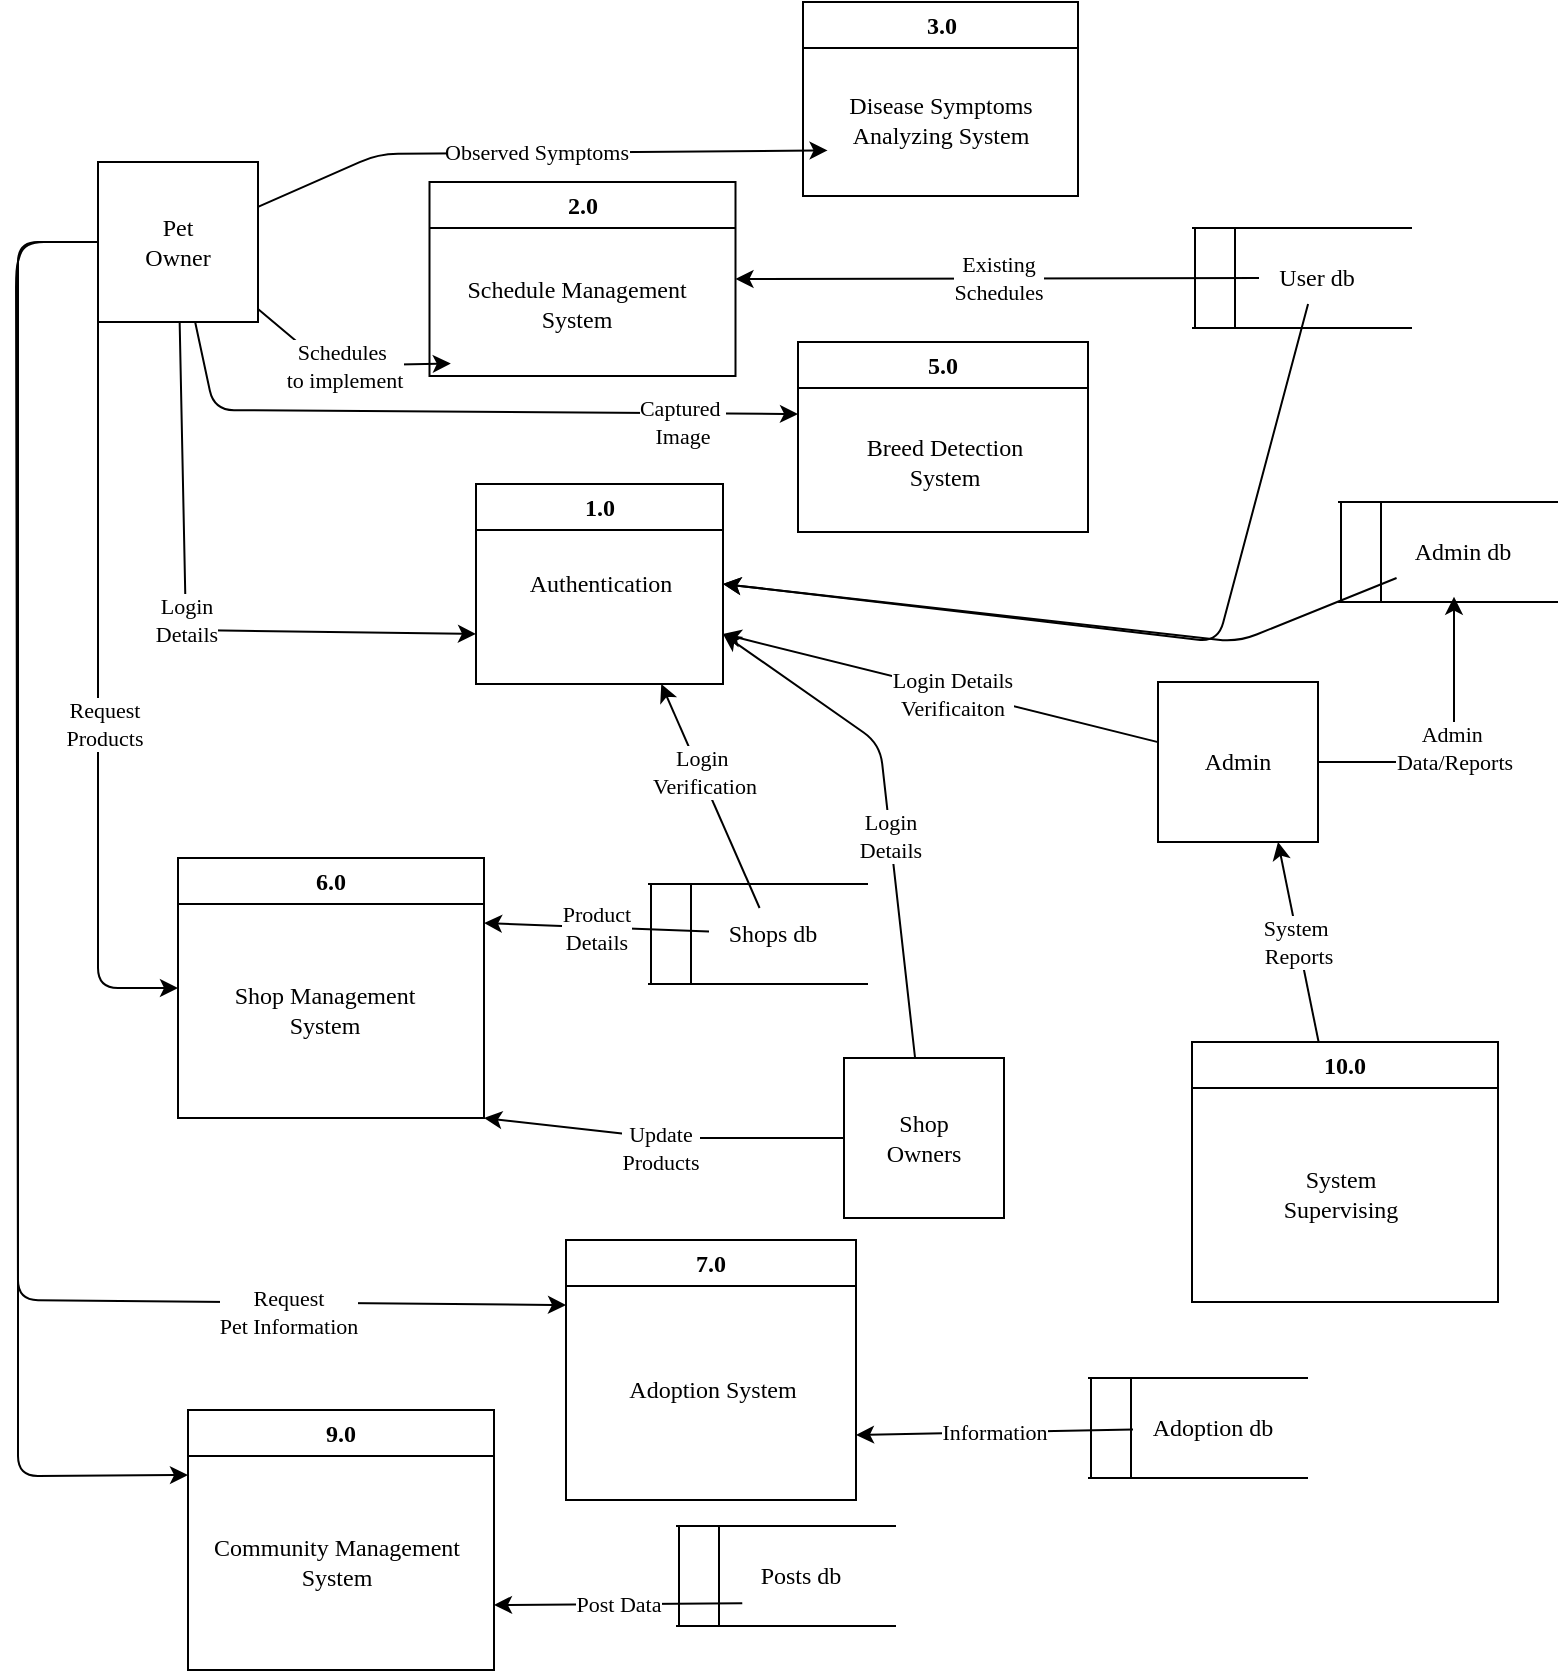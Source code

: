 <mxfile>
    <diagram id="eVHUcV3mgXNlmLgi5l71" name="Page-1">
        <mxGraphModel dx="390" dy="288" grid="0" gridSize="10" guides="0" tooltips="1" connect="0" arrows="0" fold="1" page="1" pageScale="1" pageWidth="850" pageHeight="1100" math="0" shadow="0">
            <root>
                <mxCell id="0"/>
                <mxCell id="1" parent="0"/>
                <mxCell id="19" value="1.0" style="swimlane;whiteSpace=wrap;html=1;movable=1;resizable=1;rotatable=1;deletable=1;editable=1;connectable=1;fontFamily=Times New Roman;" parent="1" vertex="1">
                    <mxGeometry x="274" y="374" width="123.5" height="100" as="geometry"/>
                </mxCell>
                <mxCell id="20" value="Authentication" style="text;html=1;align=center;verticalAlign=middle;resizable=1;points=[];autosize=1;strokeColor=none;fillColor=none;movable=1;rotatable=1;deletable=1;editable=1;connectable=1;fontFamily=Times New Roman;" parent="19" vertex="1">
                    <mxGeometry x="17.75" y="37" width="89" height="26" as="geometry"/>
                </mxCell>
                <mxCell id="21" value="5.0" style="swimlane;whiteSpace=wrap;html=1;movable=1;resizable=1;rotatable=1;deletable=1;editable=1;connectable=1;fontFamily=Times New Roman;" parent="1" vertex="1">
                    <mxGeometry x="435" y="303" width="145" height="95" as="geometry"/>
                </mxCell>
                <mxCell id="22" value="Breed Detection &lt;br&gt;System" style="text;html=1;align=center;verticalAlign=middle;resizable=1;points=[];autosize=1;strokeColor=none;fillColor=none;movable=1;rotatable=1;deletable=1;editable=1;connectable=1;fontFamily=Times New Roman;" parent="21" vertex="1">
                    <mxGeometry x="25" y="39" width="96" height="41" as="geometry"/>
                </mxCell>
                <mxCell id="23" value="7.0" style="swimlane;whiteSpace=wrap;html=1;movable=1;resizable=1;rotatable=1;deletable=1;editable=1;connectable=1;fontFamily=Times New Roman;" parent="1" vertex="1">
                    <mxGeometry x="319" y="752" width="145" height="130" as="geometry"/>
                </mxCell>
                <mxCell id="24" value="Adoption System" style="text;html=1;align=center;verticalAlign=middle;resizable=1;points=[];autosize=1;strokeColor=none;fillColor=none;movable=1;rotatable=1;deletable=1;editable=1;connectable=1;fontFamily=Times New Roman;" parent="23" vertex="1">
                    <mxGeometry x="22" y="62" width="102" height="26" as="geometry"/>
                </mxCell>
                <mxCell id="29" value="9.0" style="swimlane;whiteSpace=wrap;html=1;movable=1;resizable=1;rotatable=1;deletable=1;editable=1;connectable=1;fontFamily=Times New Roman;" parent="1" vertex="1">
                    <mxGeometry x="130" y="837" width="153" height="130" as="geometry"/>
                </mxCell>
                <mxCell id="30" value="Community Management &lt;br&gt;System" style="text;html=1;align=center;verticalAlign=middle;resizable=1;points=[];autosize=1;strokeColor=none;fillColor=none;movable=1;rotatable=1;deletable=1;editable=1;connectable=1;fontFamily=Times New Roman;" parent="29" vertex="1">
                    <mxGeometry x="3" y="55" width="141" height="41" as="geometry"/>
                </mxCell>
                <mxCell id="31" value="3.0" style="swimlane;whiteSpace=wrap;html=1;movable=1;resizable=1;rotatable=1;deletable=1;editable=1;connectable=1;fontFamily=Times New Roman;" parent="1" vertex="1">
                    <mxGeometry x="437.5" y="133" width="137.5" height="97" as="geometry"/>
                </mxCell>
                <mxCell id="32" value="Disease Symptoms &lt;br&gt;Analyzing System" style="text;html=1;align=center;verticalAlign=middle;resizable=1;points=[];autosize=1;strokeColor=none;fillColor=none;movable=1;rotatable=1;deletable=1;editable=1;connectable=1;fontFamily=Times New Roman;" parent="31" vertex="1">
                    <mxGeometry x="13.5" y="38" width="110" height="41" as="geometry"/>
                </mxCell>
                <mxCell id="33" value="2.0" style="swimlane;whiteSpace=wrap;html=1;movable=1;resizable=1;rotatable=1;deletable=1;editable=1;connectable=1;fontFamily=Times New Roman;startSize=23;" parent="1" vertex="1">
                    <mxGeometry x="250.75" y="223" width="153" height="97" as="geometry">
                        <mxRectangle x="117" y="220" width="60" height="30" as="alternateBounds"/>
                    </mxGeometry>
                </mxCell>
                <mxCell id="34" value="Schedule Management &lt;br&gt;System" style="text;html=1;align=center;verticalAlign=middle;resizable=1;points=[];autosize=1;strokeColor=none;fillColor=none;movable=1;rotatable=1;deletable=1;editable=1;connectable=1;fontFamily=Times New Roman;" parent="33" vertex="1">
                    <mxGeometry x="9" y="40" width="128" height="41" as="geometry"/>
                </mxCell>
                <mxCell id="91" value="Login &lt;br&gt;Details" style="edgeStyle=none;html=1;entryX=0;entryY=0.75;entryDx=0;entryDy=0;fontFamily=Times New Roman;" parent="1" source="35" target="19" edge="1">
                    <mxGeometry relative="1" as="geometry">
                        <Array as="points">
                            <mxPoint x="129" y="447"/>
                        </Array>
                    </mxGeometry>
                </mxCell>
                <mxCell id="92" value="Schedules&amp;nbsp;&lt;br&gt;to implement" style="edgeStyle=none;html=1;entryX=0.013;entryY=1.238;entryDx=0;entryDy=0;entryPerimeter=0;fontFamily=Times New Roman;" parent="1" source="35" target="34" edge="1">
                    <mxGeometry relative="1" as="geometry">
                        <Array as="points">
                            <mxPoint x="199" y="315"/>
                        </Array>
                    </mxGeometry>
                </mxCell>
                <mxCell id="95" value="Observed Symptoms" style="edgeStyle=none;html=1;entryX=-0.011;entryY=0.883;entryDx=0;entryDy=0;entryPerimeter=0;fontFamily=Times New Roman;" parent="1" source="35" target="32" edge="1">
                    <mxGeometry relative="1" as="geometry">
                        <mxPoint x="431" y="212" as="targetPoint"/>
                        <Array as="points">
                            <mxPoint x="225" y="209"/>
                        </Array>
                    </mxGeometry>
                </mxCell>
                <mxCell id="96" value="Captured&amp;nbsp;&lt;br&gt;Image" style="edgeStyle=none;html=1;fontFamily=Times New Roman;" parent="1" source="35" edge="1">
                    <mxGeometry x="0.666" y="-4" relative="1" as="geometry">
                        <mxPoint x="435" y="339" as="targetPoint"/>
                        <Array as="points">
                            <mxPoint x="143" y="337"/>
                        </Array>
                        <mxPoint x="-1" as="offset"/>
                    </mxGeometry>
                </mxCell>
                <mxCell id="114" value="Request &lt;br&gt;Products" style="edgeStyle=none;html=1;entryX=0;entryY=0.5;entryDx=0;entryDy=0;exitX=0;exitY=1;exitDx=0;exitDy=0;fontFamily=Times New Roman;" parent="1" source="35" target="107" edge="1">
                    <mxGeometry x="0.078" y="3" relative="1" as="geometry">
                        <Array as="points">
                            <mxPoint x="85" y="626"/>
                        </Array>
                        <mxPoint as="offset"/>
                    </mxGeometry>
                </mxCell>
                <mxCell id="35" value="Pet&lt;br&gt;Owner" style="whiteSpace=wrap;html=1;aspect=fixed;fontFamily=Times New Roman;" parent="1" vertex="1">
                    <mxGeometry x="85" y="213" width="80" height="80" as="geometry"/>
                </mxCell>
                <mxCell id="125" style="edgeStyle=none;html=1;entryX=1;entryY=0.75;entryDx=0;entryDy=0;fontFamily=Times New Roman;" parent="1" source="38" target="19" edge="1">
                    <mxGeometry relative="1" as="geometry">
                        <mxPoint x="405" y="503.0" as="targetPoint"/>
                        <Array as="points">
                            <mxPoint x="476" y="504"/>
                        </Array>
                    </mxGeometry>
                </mxCell>
                <mxCell id="137" value="Update &lt;br&gt;Products" style="edgeStyle=none;html=1;entryX=1;entryY=1;entryDx=0;entryDy=0;fontFamily=Times New Roman;" parent="1" source="38" target="107" edge="1">
                    <mxGeometry x="0.007" y="5" relative="1" as="geometry">
                        <Array as="points">
                            <mxPoint x="367" y="701"/>
                        </Array>
                        <mxPoint as="offset"/>
                    </mxGeometry>
                </mxCell>
                <mxCell id="38" value="Shop &lt;br&gt;Owners" style="whiteSpace=wrap;html=1;aspect=fixed;fontFamily=Times New Roman;" parent="1" vertex="1">
                    <mxGeometry x="458" y="661" width="80" height="80" as="geometry"/>
                </mxCell>
                <mxCell id="124" value="Login &lt;br&gt;Details" style="edgeStyle=none;html=1;entryX=1;entryY=0.75;entryDx=0;entryDy=0;fontFamily=Times New Roman;" parent="1" source="39" target="19" edge="1">
                    <mxGeometry x="0.06" y="77" relative="1" as="geometry">
                        <mxPoint y="1" as="offset"/>
                    </mxGeometry>
                </mxCell>
                <mxCell id="131" value="Admin&amp;nbsp;&lt;br&gt;Data/Reports" style="edgeStyle=none;html=1;entryX=0.447;entryY=1.36;entryDx=0;entryDy=0;entryPerimeter=0;fontFamily=Times New Roman;" parent="1" source="39" target="53" edge="1">
                    <mxGeometry relative="1" as="geometry">
                        <Array as="points">
                            <mxPoint x="763" y="513"/>
                        </Array>
                    </mxGeometry>
                </mxCell>
                <mxCell id="39" value="Admin" style="whiteSpace=wrap;html=1;aspect=fixed;fontFamily=Times New Roman;" parent="1" vertex="1">
                    <mxGeometry x="615" y="473" width="80" height="80" as="geometry"/>
                </mxCell>
                <mxCell id="47" value="" style="group;fontFamily=Times New Roman;" parent="1" vertex="1" connectable="0">
                    <mxGeometry x="632" y="246" width="110" height="50" as="geometry"/>
                </mxCell>
                <mxCell id="41" value="" style="endArrow=none;html=1;fontFamily=Times New Roman;" parent="47" edge="1">
                    <mxGeometry width="50" height="50" relative="1" as="geometry">
                        <mxPoint as="sourcePoint"/>
                        <mxPoint x="110" as="targetPoint"/>
                    </mxGeometry>
                </mxCell>
                <mxCell id="42" value="" style="endArrow=none;html=1;fontFamily=Times New Roman;" parent="47" edge="1">
                    <mxGeometry width="50" height="50" relative="1" as="geometry">
                        <mxPoint y="50" as="sourcePoint"/>
                        <mxPoint x="110" y="50" as="targetPoint"/>
                    </mxGeometry>
                </mxCell>
                <mxCell id="43" value="" style="endArrow=none;html=1;fontFamily=Times New Roman;" parent="47" edge="1">
                    <mxGeometry width="50" height="50" relative="1" as="geometry">
                        <mxPoint x="1.5" y="50" as="sourcePoint"/>
                        <mxPoint x="1.5" as="targetPoint"/>
                    </mxGeometry>
                </mxCell>
                <mxCell id="44" value="" style="endArrow=none;html=1;fontFamily=Times New Roman;" parent="47" edge="1">
                    <mxGeometry width="50" height="50" relative="1" as="geometry">
                        <mxPoint x="21.5" y="50" as="sourcePoint"/>
                        <mxPoint x="21.5" as="targetPoint"/>
                    </mxGeometry>
                </mxCell>
                <mxCell id="45" value="User db" style="text;html=1;align=center;verticalAlign=middle;resizable=0;points=[];autosize=1;strokeColor=none;fillColor=none;fontFamily=Times New Roman;" parent="47" vertex="1">
                    <mxGeometry x="33.5" y="12" width="56" height="26" as="geometry"/>
                </mxCell>
                <mxCell id="48" value="" style="group;fontFamily=Times New Roman;" parent="1" vertex="1" connectable="0">
                    <mxGeometry x="705" y="383" width="110" height="50" as="geometry"/>
                </mxCell>
                <mxCell id="49" value="" style="endArrow=none;html=1;fontFamily=Times New Roman;" parent="48" edge="1">
                    <mxGeometry width="50" height="50" relative="1" as="geometry">
                        <mxPoint as="sourcePoint"/>
                        <mxPoint x="110" as="targetPoint"/>
                    </mxGeometry>
                </mxCell>
                <mxCell id="50" value="" style="endArrow=none;html=1;fontFamily=Times New Roman;" parent="48" edge="1">
                    <mxGeometry width="50" height="50" relative="1" as="geometry">
                        <mxPoint y="50" as="sourcePoint"/>
                        <mxPoint x="110" y="50" as="targetPoint"/>
                    </mxGeometry>
                </mxCell>
                <mxCell id="51" value="" style="endArrow=none;html=1;fontFamily=Times New Roman;" parent="48" edge="1">
                    <mxGeometry width="50" height="50" relative="1" as="geometry">
                        <mxPoint x="1.5" y="50" as="sourcePoint"/>
                        <mxPoint x="1.5" as="targetPoint"/>
                    </mxGeometry>
                </mxCell>
                <mxCell id="52" value="" style="endArrow=none;html=1;fontFamily=Times New Roman;" parent="48" edge="1">
                    <mxGeometry width="50" height="50" relative="1" as="geometry">
                        <mxPoint x="21.5" y="50" as="sourcePoint"/>
                        <mxPoint x="21.5" as="targetPoint"/>
                    </mxGeometry>
                </mxCell>
                <mxCell id="53" value="Admin db" style="text;html=1;align=center;verticalAlign=middle;resizable=0;points=[];autosize=1;strokeColor=none;fillColor=none;fontFamily=Times New Roman;" parent="48" vertex="1">
                    <mxGeometry x="28.5" y="12" width="66" height="26" as="geometry"/>
                </mxCell>
                <mxCell id="54" value="" style="group;fontFamily=Times New Roman;" parent="1" vertex="1" connectable="0">
                    <mxGeometry x="360" y="574" width="110" height="50" as="geometry"/>
                </mxCell>
                <mxCell id="55" value="" style="endArrow=none;html=1;fontFamily=Times New Roman;" parent="54" edge="1">
                    <mxGeometry width="50" height="50" relative="1" as="geometry">
                        <mxPoint as="sourcePoint"/>
                        <mxPoint x="110" as="targetPoint"/>
                    </mxGeometry>
                </mxCell>
                <mxCell id="56" value="" style="endArrow=none;html=1;fontFamily=Times New Roman;" parent="54" edge="1">
                    <mxGeometry width="50" height="50" relative="1" as="geometry">
                        <mxPoint y="50" as="sourcePoint"/>
                        <mxPoint x="110" y="50" as="targetPoint"/>
                    </mxGeometry>
                </mxCell>
                <mxCell id="57" value="" style="endArrow=none;html=1;fontFamily=Times New Roman;" parent="54" edge="1">
                    <mxGeometry width="50" height="50" relative="1" as="geometry">
                        <mxPoint x="1.5" y="50" as="sourcePoint"/>
                        <mxPoint x="1.5" as="targetPoint"/>
                    </mxGeometry>
                </mxCell>
                <mxCell id="58" value="" style="endArrow=none;html=1;fontFamily=Times New Roman;" parent="54" edge="1">
                    <mxGeometry width="50" height="50" relative="1" as="geometry">
                        <mxPoint x="21.5" y="50" as="sourcePoint"/>
                        <mxPoint x="21.5" as="targetPoint"/>
                    </mxGeometry>
                </mxCell>
                <mxCell id="59" value="Shops db" style="text;html=1;align=center;verticalAlign=middle;resizable=0;points=[];autosize=1;strokeColor=none;fillColor=none;fontFamily=Times New Roman;" parent="54" vertex="1">
                    <mxGeometry x="30.5" y="12" width="62" height="26" as="geometry"/>
                </mxCell>
                <mxCell id="72" value="" style="group;fontFamily=Times New Roman;" parent="1" vertex="1" connectable="0">
                    <mxGeometry x="580" y="821" width="110" height="50" as="geometry"/>
                </mxCell>
                <mxCell id="73" value="" style="endArrow=none;html=1;fontFamily=Times New Roman;" parent="72" edge="1">
                    <mxGeometry width="50" height="50" relative="1" as="geometry">
                        <mxPoint as="sourcePoint"/>
                        <mxPoint x="110" as="targetPoint"/>
                    </mxGeometry>
                </mxCell>
                <mxCell id="74" value="" style="endArrow=none;html=1;fontFamily=Times New Roman;" parent="72" edge="1">
                    <mxGeometry width="50" height="50" relative="1" as="geometry">
                        <mxPoint y="50" as="sourcePoint"/>
                        <mxPoint x="110" y="50" as="targetPoint"/>
                    </mxGeometry>
                </mxCell>
                <mxCell id="75" value="" style="endArrow=none;html=1;fontFamily=Times New Roman;" parent="72" edge="1">
                    <mxGeometry width="50" height="50" relative="1" as="geometry">
                        <mxPoint x="1.5" y="50" as="sourcePoint"/>
                        <mxPoint x="1.5" as="targetPoint"/>
                    </mxGeometry>
                </mxCell>
                <mxCell id="76" value="" style="endArrow=none;html=1;fontFamily=Times New Roman;" parent="72" edge="1">
                    <mxGeometry width="50" height="50" relative="1" as="geometry">
                        <mxPoint x="21.5" y="50" as="sourcePoint"/>
                        <mxPoint x="21.5" as="targetPoint"/>
                    </mxGeometry>
                </mxCell>
                <mxCell id="77" value="Adoption db" style="text;html=1;align=center;verticalAlign=middle;resizable=0;points=[];autosize=1;strokeColor=none;fillColor=none;fontFamily=Times New Roman;" parent="72" vertex="1">
                    <mxGeometry x="22.5" y="12" width="78" height="26" as="geometry"/>
                </mxCell>
                <mxCell id="78" value="" style="group;fontFamily=Times New Roman;" parent="1" vertex="1" connectable="0">
                    <mxGeometry x="374" y="895" width="110" height="50" as="geometry"/>
                </mxCell>
                <mxCell id="79" value="" style="endArrow=none;html=1;fontFamily=Times New Roman;" parent="78" edge="1">
                    <mxGeometry width="50" height="50" relative="1" as="geometry">
                        <mxPoint as="sourcePoint"/>
                        <mxPoint x="110" as="targetPoint"/>
                    </mxGeometry>
                </mxCell>
                <mxCell id="80" value="" style="endArrow=none;html=1;fontFamily=Times New Roman;" parent="78" edge="1">
                    <mxGeometry width="50" height="50" relative="1" as="geometry">
                        <mxPoint y="50" as="sourcePoint"/>
                        <mxPoint x="110" y="50" as="targetPoint"/>
                    </mxGeometry>
                </mxCell>
                <mxCell id="81" value="" style="endArrow=none;html=1;fontFamily=Times New Roman;" parent="78" edge="1">
                    <mxGeometry width="50" height="50" relative="1" as="geometry">
                        <mxPoint x="1.5" y="50" as="sourcePoint"/>
                        <mxPoint x="1.5" as="targetPoint"/>
                    </mxGeometry>
                </mxCell>
                <mxCell id="82" value="" style="endArrow=none;html=1;fontFamily=Times New Roman;" parent="78" edge="1">
                    <mxGeometry width="50" height="50" relative="1" as="geometry">
                        <mxPoint x="21.5" y="50" as="sourcePoint"/>
                        <mxPoint x="21.5" as="targetPoint"/>
                    </mxGeometry>
                </mxCell>
                <mxCell id="83" value="Posts db" style="text;html=1;align=center;verticalAlign=middle;resizable=0;points=[];autosize=1;strokeColor=none;fillColor=none;fontFamily=Times New Roman;" parent="78" vertex="1">
                    <mxGeometry x="32.5" y="12" width="58" height="26" as="geometry"/>
                </mxCell>
                <mxCell id="94" value="Login Details&lt;br&gt;Verificaiton" style="edgeStyle=none;html=1;entryX=1;entryY=0.5;entryDx=0;entryDy=0;fontFamily=Times New Roman;" parent="1" source="45" target="19" edge="1">
                    <mxGeometry x="0.433" y="41" relative="1" as="geometry">
                        <Array as="points">
                            <mxPoint x="645" y="453"/>
                        </Array>
                        <mxPoint as="offset"/>
                    </mxGeometry>
                </mxCell>
                <mxCell id="101" value="Existing &lt;br&gt;Schedules" style="edgeStyle=none;html=1;entryX=1;entryY=0.5;entryDx=0;entryDy=0;fontFamily=Times New Roman;" parent="1" source="45" target="33" edge="1">
                    <mxGeometry relative="1" as="geometry">
                        <Array as="points"/>
                    </mxGeometry>
                </mxCell>
                <mxCell id="107" value="6.0" style="swimlane;whiteSpace=wrap;html=1;movable=1;resizable=1;rotatable=1;deletable=1;editable=1;connectable=1;fontFamily=Times New Roman;startSize=23;" parent="1" vertex="1">
                    <mxGeometry x="125" y="561" width="153" height="130" as="geometry"/>
                </mxCell>
                <mxCell id="108" value="Shop Management &lt;br&gt;System" style="text;html=1;align=center;verticalAlign=middle;resizable=1;points=[];autosize=1;strokeColor=none;fillColor=none;movable=1;rotatable=1;deletable=1;editable=1;connectable=1;fontFamily=Times New Roman;" parent="107" vertex="1">
                    <mxGeometry x="19" y="55" width="108" height="41" as="geometry"/>
                </mxCell>
                <mxCell id="133" value="System&amp;nbsp;&lt;br&gt;Reports" style="edgeStyle=none;html=1;entryX=0.75;entryY=1;entryDx=0;entryDy=0;fontFamily=Times New Roman;" parent="1" source="110" target="39" edge="1">
                    <mxGeometry relative="1" as="geometry"/>
                </mxCell>
                <mxCell id="110" value="10.0" style="swimlane;whiteSpace=wrap;html=1;movable=1;resizable=1;rotatable=1;deletable=1;editable=1;connectable=1;fontFamily=Times New Roman;" parent="1" vertex="1">
                    <mxGeometry x="632" y="653" width="153" height="130" as="geometry"/>
                </mxCell>
                <mxCell id="111" value="System &lt;br&gt;Supervising" style="text;html=1;align=center;verticalAlign=middle;resizable=1;points=[];autosize=1;strokeColor=none;fillColor=none;movable=1;rotatable=1;deletable=1;editable=1;connectable=1;fontFamily=Times New Roman;" parent="110" vertex="1">
                    <mxGeometry x="36" y="55" width="75" height="41" as="geometry"/>
                </mxCell>
                <mxCell id="115" style="edgeStyle=none;html=1;entryX=0;entryY=0.25;entryDx=0;entryDy=0;exitX=0;exitY=0.5;exitDx=0;exitDy=0;fontFamily=Times New Roman;" parent="1" source="35" target="29" edge="1">
                    <mxGeometry relative="1" as="geometry">
                        <mxPoint x="65.0" y="443.0" as="sourcePoint"/>
                        <mxPoint x="113.5" y="978" as="targetPoint"/>
                        <Array as="points">
                            <mxPoint x="45" y="253"/>
                            <mxPoint x="45" y="613"/>
                            <mxPoint x="45" y="870"/>
                        </Array>
                    </mxGeometry>
                </mxCell>
                <mxCell id="116" value="Request&lt;br&gt;Pet Information" style="edgeStyle=none;html=1;entryX=0;entryY=0.25;entryDx=0;entryDy=0;fontFamily=Times New Roman;" parent="1" source="35" target="23" edge="1">
                    <mxGeometry x="0.673" y="-5" relative="1" as="geometry">
                        <mxPoint x="95.0" y="263" as="sourcePoint"/>
                        <mxPoint x="143.5" y="975.5" as="targetPoint"/>
                        <Array as="points">
                            <mxPoint x="48" y="253"/>
                            <mxPoint x="44" y="266"/>
                            <mxPoint x="45" y="782"/>
                        </Array>
                        <mxPoint x="-1" as="offset"/>
                    </mxGeometry>
                </mxCell>
                <mxCell id="118" style="edgeStyle=none;html=1;entryX=1;entryY=0.5;entryDx=0;entryDy=0;fontFamily=Times New Roman;" parent="1" source="53" target="19" edge="1">
                    <mxGeometry relative="1" as="geometry">
                        <Array as="points">
                            <mxPoint x="655" y="453"/>
                        </Array>
                    </mxGeometry>
                </mxCell>
                <mxCell id="123" value="Login&amp;nbsp;&lt;br&gt;Verification" style="edgeStyle=none;html=1;entryX=0.75;entryY=1;entryDx=0;entryDy=0;fontFamily=Times New Roman;" parent="1" source="59" target="19" edge="1">
                    <mxGeometry x="0.199" y="-2" relative="1" as="geometry">
                        <mxPoint x="405" y="483.0" as="targetPoint"/>
                        <Array as="points"/>
                        <mxPoint as="offset"/>
                    </mxGeometry>
                </mxCell>
                <mxCell id="130" value="Product&lt;br&gt;Details" style="edgeStyle=none;html=1;entryX=1;entryY=0.25;entryDx=0;entryDy=0;fontFamily=Times New Roman;" parent="1" source="59" target="107" edge="1">
                    <mxGeometry relative="1" as="geometry">
                        <Array as="points"/>
                    </mxGeometry>
                </mxCell>
                <mxCell id="134" value="Information" style="edgeStyle=none;html=1;entryX=1;entryY=0.75;entryDx=0;entryDy=0;fontFamily=Times New Roman;" parent="1" source="77" target="23" edge="1">
                    <mxGeometry relative="1" as="geometry">
                        <mxPoint x="596.5" y="1013.0" as="targetPoint"/>
                    </mxGeometry>
                </mxCell>
                <mxCell id="135" value="Post Data" style="edgeStyle=none;html=1;entryX=1;entryY=0.75;entryDx=0;entryDy=0;exitX=0.011;exitY=1.026;exitDx=0;exitDy=0;exitPerimeter=0;fontFamily=Times New Roman;" parent="1" source="83" target="29" edge="1">
                    <mxGeometry relative="1" as="geometry">
                        <Array as="points"/>
                    </mxGeometry>
                </mxCell>
            </root>
        </mxGraphModel>
    </diagram>
</mxfile>